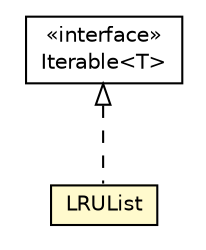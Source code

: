 #!/usr/local/bin/dot
#
# Class diagram 
# Generated by UMLGraph version R5_6-24-gf6e263 (http://www.umlgraph.org/)
#

digraph G {
	edge [fontname="Helvetica",fontsize=10,labelfontname="Helvetica",labelfontsize=10];
	node [fontname="Helvetica",fontsize=10,shape=plaintext];
	nodesep=0.25;
	ranksep=0.5;
	// com.orientechnologies.orient.core.storage.cache.chm.LRUList
	c1081239 [label=<<table title="com.orientechnologies.orient.core.storage.cache.chm.LRUList" border="0" cellborder="1" cellspacing="0" cellpadding="2" port="p" bgcolor="lemonChiffon" href="./LRUList.html">
		<tr><td><table border="0" cellspacing="0" cellpadding="1">
<tr><td align="center" balign="center"> LRUList </td></tr>
		</table></td></tr>
		</table>>, URL="./LRUList.html", fontname="Helvetica", fontcolor="black", fontsize=10.0];
	//com.orientechnologies.orient.core.storage.cache.chm.LRUList implements java.lang.Iterable<T>
	c1082516:p -> c1081239:p [dir=back,arrowtail=empty,style=dashed];
	// java.lang.Iterable<T>
	c1082516 [label=<<table title="java.lang.Iterable" border="0" cellborder="1" cellspacing="0" cellpadding="2" port="p" href="http://java.sun.com/j2se/1.4.2/docs/api/java/lang/Iterable.html">
		<tr><td><table border="0" cellspacing="0" cellpadding="1">
<tr><td align="center" balign="center"> &#171;interface&#187; </td></tr>
<tr><td align="center" balign="center"> Iterable&lt;T&gt; </td></tr>
		</table></td></tr>
		</table>>, URL="http://java.sun.com/j2se/1.4.2/docs/api/java/lang/Iterable.html", fontname="Helvetica", fontcolor="black", fontsize=10.0];
}

